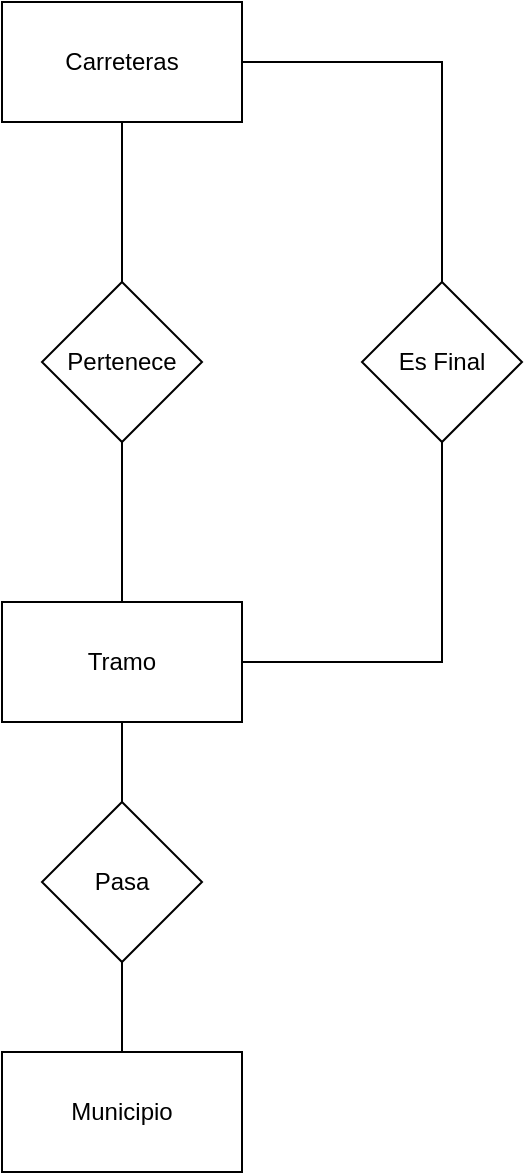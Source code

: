 <mxfile version="24.7.17">
  <diagram name="Page-1" id="1Ogkki-rRng32TZ9zKwG">
    <mxGraphModel dx="479" dy="779" grid="1" gridSize="10" guides="1" tooltips="1" connect="1" arrows="1" fold="1" page="1" pageScale="1" pageWidth="827" pageHeight="1169" math="0" shadow="0">
      <root>
        <mxCell id="0" />
        <mxCell id="1" parent="0" />
        <mxCell id="aIrW6SmTUvFbXausx0Sd-2" value="Carreteras" style="rounded=0;whiteSpace=wrap;html=1;" vertex="1" parent="1">
          <mxGeometry x="140" y="150" width="120" height="60" as="geometry" />
        </mxCell>
        <mxCell id="aIrW6SmTUvFbXausx0Sd-9" value="" style="rounded=0;orthogonalLoop=1;jettySize=auto;html=1;endArrow=none;endFill=0;" edge="1" parent="1" source="aIrW6SmTUvFbXausx0Sd-3" target="aIrW6SmTUvFbXausx0Sd-8">
          <mxGeometry relative="1" as="geometry" />
        </mxCell>
        <mxCell id="aIrW6SmTUvFbXausx0Sd-12" value="" style="edgeStyle=orthogonalEdgeStyle;rounded=0;orthogonalLoop=1;jettySize=auto;html=1;endArrow=none;endFill=0;" edge="1" parent="1" source="aIrW6SmTUvFbXausx0Sd-3" target="aIrW6SmTUvFbXausx0Sd-11">
          <mxGeometry relative="1" as="geometry" />
        </mxCell>
        <mxCell id="aIrW6SmTUvFbXausx0Sd-3" value="Tramo" style="rounded=0;whiteSpace=wrap;html=1;" vertex="1" parent="1">
          <mxGeometry x="140" y="450" width="120" height="60" as="geometry" />
        </mxCell>
        <mxCell id="aIrW6SmTUvFbXausx0Sd-6" value="" style="rounded=0;orthogonalLoop=1;jettySize=auto;html=1;endArrow=none;endFill=0;" edge="1" parent="1" source="aIrW6SmTUvFbXausx0Sd-4" target="aIrW6SmTUvFbXausx0Sd-5">
          <mxGeometry relative="1" as="geometry" />
        </mxCell>
        <mxCell id="aIrW6SmTUvFbXausx0Sd-4" value="Municipio" style="rounded=0;whiteSpace=wrap;html=1;" vertex="1" parent="1">
          <mxGeometry x="140" y="675" width="120" height="60" as="geometry" />
        </mxCell>
        <mxCell id="aIrW6SmTUvFbXausx0Sd-7" value="" style="rounded=0;orthogonalLoop=1;jettySize=auto;html=1;endArrow=none;endFill=0;" edge="1" parent="1" source="aIrW6SmTUvFbXausx0Sd-5" target="aIrW6SmTUvFbXausx0Sd-3">
          <mxGeometry relative="1" as="geometry" />
        </mxCell>
        <mxCell id="aIrW6SmTUvFbXausx0Sd-5" value="Pasa" style="rhombus;whiteSpace=wrap;html=1;rounded=0;" vertex="1" parent="1">
          <mxGeometry x="160" y="550" width="80" height="80" as="geometry" />
        </mxCell>
        <mxCell id="aIrW6SmTUvFbXausx0Sd-10" value="" style="rounded=0;orthogonalLoop=1;jettySize=auto;html=1;endArrow=none;endFill=0;" edge="1" parent="1" source="aIrW6SmTUvFbXausx0Sd-8" target="aIrW6SmTUvFbXausx0Sd-2">
          <mxGeometry relative="1" as="geometry" />
        </mxCell>
        <mxCell id="aIrW6SmTUvFbXausx0Sd-8" value="Pertenece" style="rhombus;whiteSpace=wrap;html=1;rounded=0;" vertex="1" parent="1">
          <mxGeometry x="160" y="290" width="80" height="80" as="geometry" />
        </mxCell>
        <mxCell id="aIrW6SmTUvFbXausx0Sd-13" style="edgeStyle=orthogonalEdgeStyle;rounded=0;orthogonalLoop=1;jettySize=auto;html=1;entryX=1;entryY=0.5;entryDx=0;entryDy=0;endArrow=none;endFill=0;" edge="1" parent="1" source="aIrW6SmTUvFbXausx0Sd-11" target="aIrW6SmTUvFbXausx0Sd-2">
          <mxGeometry relative="1" as="geometry">
            <Array as="points">
              <mxPoint x="360" y="180" />
            </Array>
          </mxGeometry>
        </mxCell>
        <mxCell id="aIrW6SmTUvFbXausx0Sd-11" value="Es Final" style="rhombus;whiteSpace=wrap;html=1;rounded=0;" vertex="1" parent="1">
          <mxGeometry x="320" y="290" width="80" height="80" as="geometry" />
        </mxCell>
      </root>
    </mxGraphModel>
  </diagram>
</mxfile>
